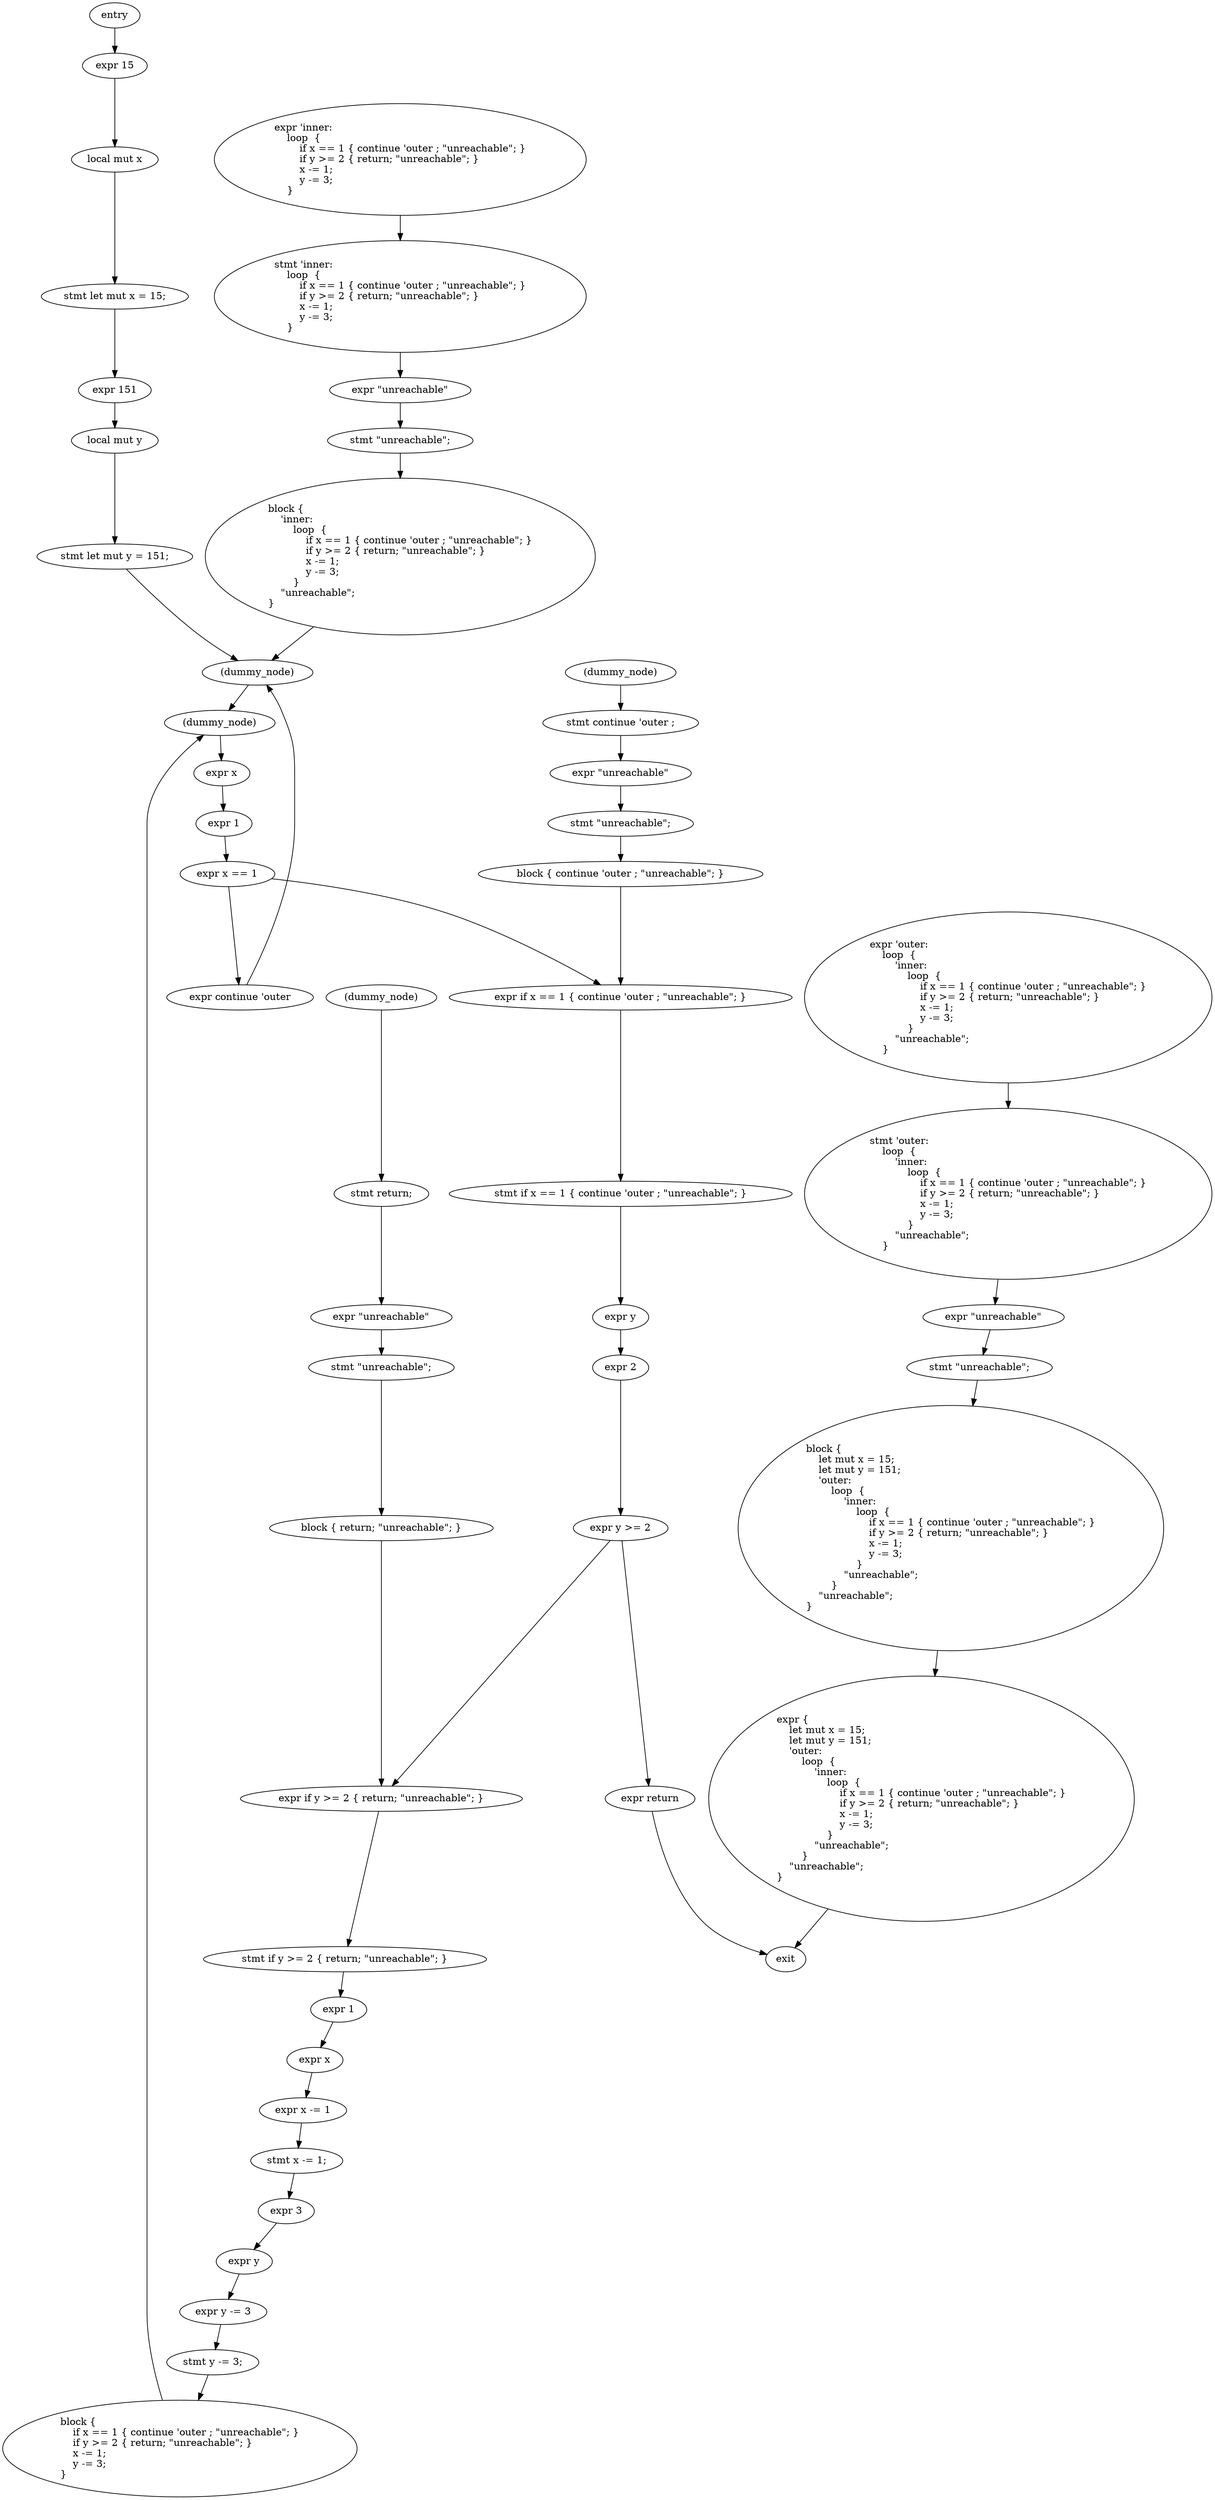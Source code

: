 digraph block {
    N0[label="entry"];
    N1[label="exit"];
    N2[label="expr 15"];
    N3[label="local mut x"];
    N4[label="stmt let mut x = 15;"];
    N5[label="expr 151"];
    N6[label="local mut y"];
    N7[label="stmt let mut y = 151;"];
    N8[label="(dummy_node)"];
    N9[label="expr \'outer:\l    loop  {\l        \'inner:\l            loop  {\l                if x == 1 { continue \'outer ; \"unreachable\"; }\l                if y >= 2 { return; \"unreachable\"; }\l                x -= 1;\l                y -= 3;\l            }\l        \"unreachable\";\l    }\l"];
    N10[label="(dummy_node)"];
    N11[label="expr \'inner:\l    loop  {\l        if x == 1 { continue \'outer ; \"unreachable\"; }\l        if y >= 2 { return; \"unreachable\"; }\l        x -= 1;\l        y -= 3;\l    }\l"];
    N12[label="expr x"];
    N13[label="expr 1"];
    N14[label="expr x == 1"];
    N15[label="expr continue \'outer"];
    N16[label="(dummy_node)"];
    N17[label="stmt continue \'outer ;"];
    N18[label="expr \"unreachable\""];
    N19[label="stmt \"unreachable\";"];
    N20[label="block { continue \'outer ; \"unreachable\"; }"];
    N21[label="expr if x == 1 { continue \'outer ; \"unreachable\"; }"];
    N22[label="stmt if x == 1 { continue \'outer ; \"unreachable\"; }"];
    N23[label="expr y"];
    N24[label="expr 2"];
    N25[label="expr y >= 2"];
    N26[label="expr return"];
    N27[label="(dummy_node)"];
    N28[label="stmt return;"];
    N29[label="expr \"unreachable\""];
    N30[label="stmt \"unreachable\";"];
    N31[label="block { return; \"unreachable\"; }"];
    N32[label="expr if y >= 2 { return; \"unreachable\"; }"];
    N33[label="stmt if y >= 2 { return; \"unreachable\"; }"];
    N34[label="expr 1"];
    N35[label="expr x"];
    N36[label="expr x -= 1"];
    N37[label="stmt x -= 1;"];
    N38[label="expr 3"];
    N39[label="expr y"];
    N40[label="expr y -= 3"];
    N41[label="stmt y -= 3;"];
    N42[label="block {\l    if x == 1 { continue \'outer ; \"unreachable\"; }\l    if y >= 2 { return; \"unreachable\"; }\l    x -= 1;\l    y -= 3;\l}\l"];
    N43[label="stmt \'inner:\l    loop  {\l        if x == 1 { continue \'outer ; \"unreachable\"; }\l        if y >= 2 { return; \"unreachable\"; }\l        x -= 1;\l        y -= 3;\l    }\l"];
    N44[label="expr \"unreachable\""];
    N45[label="stmt \"unreachable\";"];
    N46[label="block {\l    \'inner:\l        loop  {\l            if x == 1 { continue \'outer ; \"unreachable\"; }\l            if y >= 2 { return; \"unreachable\"; }\l            x -= 1;\l            y -= 3;\l        }\l    \"unreachable\";\l}\l"];
    N47[label="stmt \'outer:\l    loop  {\l        \'inner:\l            loop  {\l                if x == 1 { continue \'outer ; \"unreachable\"; }\l                if y >= 2 { return; \"unreachable\"; }\l                x -= 1;\l                y -= 3;\l            }\l        \"unreachable\";\l    }\l"];
    N48[label="expr \"unreachable\""];
    N49[label="stmt \"unreachable\";"];
    N50[label="block {\l    let mut x = 15;\l    let mut y = 151;\l    \'outer:\l        loop  {\l            \'inner:\l                loop  {\l                    if x == 1 { continue \'outer ; \"unreachable\"; }\l                    if y >= 2 { return; \"unreachable\"; }\l                    x -= 1;\l                    y -= 3;\l                }\l            \"unreachable\";\l        }\l    \"unreachable\";\l}\l"];
    N51[label="expr {\l    let mut x = 15;\l    let mut y = 151;\l    \'outer:\l        loop  {\l            \'inner:\l                loop  {\l                    if x == 1 { continue \'outer ; \"unreachable\"; }\l                    if y >= 2 { return; \"unreachable\"; }\l                    x -= 1;\l                    y -= 3;\l                }\l            \"unreachable\";\l        }\l    \"unreachable\";\l}\l"];
    N0 -> N2;
    N2 -> N3;
    N3 -> N4;
    N4 -> N5;
    N5 -> N6;
    N6 -> N7;
    N7 -> N8;
    N8 -> N10;
    N10 -> N12;
    N12 -> N13;
    N13 -> N14;
    N14 -> N15;
    N15 -> N8;
    N16 -> N17;
    N17 -> N18;
    N18 -> N19;
    N19 -> N20;
    N14 -> N21;
    N20 -> N21;
    N21 -> N22;
    N22 -> N23;
    N23 -> N24;
    N24 -> N25;
    N25 -> N26;
    N26 -> N1;
    N27 -> N28;
    N28 -> N29;
    N29 -> N30;
    N30 -> N31;
    N25 -> N32;
    N31 -> N32;
    N32 -> N33;
    N33 -> N34;
    N34 -> N35;
    N35 -> N36;
    N36 -> N37;
    N37 -> N38;
    N38 -> N39;
    N39 -> N40;
    N40 -> N41;
    N41 -> N42;
    N42 -> N10;
    N11 -> N43;
    N43 -> N44;
    N44 -> N45;
    N45 -> N46;
    N46 -> N8;
    N9 -> N47;
    N47 -> N48;
    N48 -> N49;
    N49 -> N50;
    N50 -> N51;
    N51 -> N1;
}
